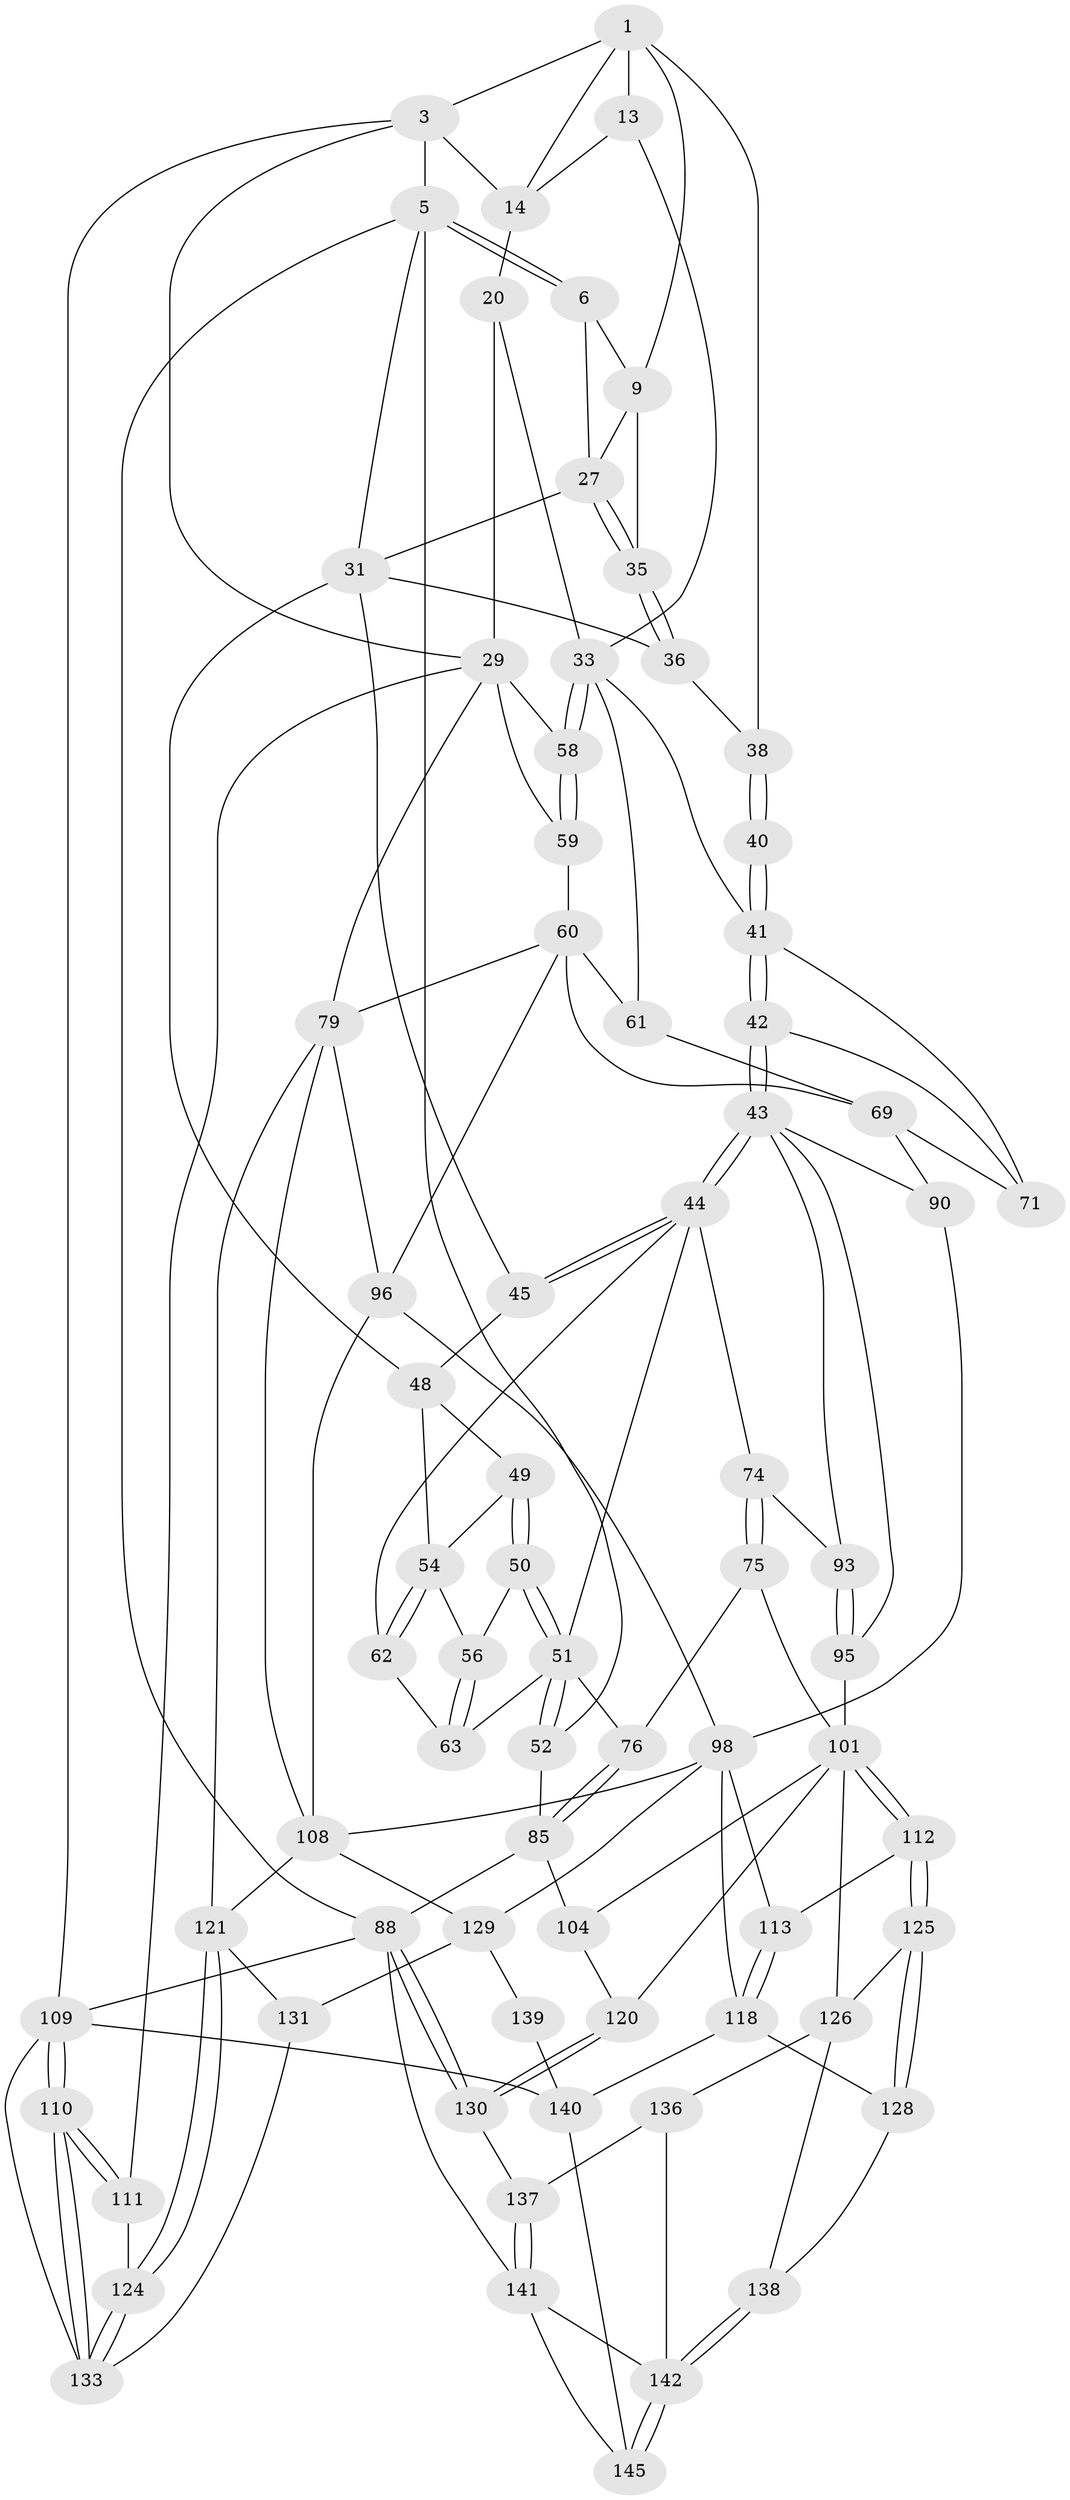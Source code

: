 // original degree distribution, {3: 0.013513513513513514, 4: 0.21621621621621623, 5: 0.5675675675675675, 6: 0.20270270270270271}
// Generated by graph-tools (version 1.1) at 2025/28/03/15/25 16:28:07]
// undirected, 74 vertices, 169 edges
graph export_dot {
graph [start="1"]
  node [color=gray90,style=filled];
  1 [pos="+0.6528151102275835+0",super="+2+7"];
  3 [pos="+1+0",super="+4"];
  5 [pos="+0+0",super="+24"];
  6 [pos="+0.4114723445110653+0",super="+11"];
  9 [pos="+0.4237523004381674+0.05065027947352447",super="+10"];
  13 [pos="+0.7125177301998065+0.13210765792501133",super="+19"];
  14 [pos="+0.8224709958151797+0.030469821053785505",super="+18+15"];
  20 [pos="+0.9550098603049009+0.15492607396756225",super="+21"];
  27 [pos="+0.2988398238603253+0.10499614341640552",super="+28"];
  29 [pos="+1+0.17752808373951173",super="+82+30"];
  31 [pos="+0.28908350343623074+0.14563913164526887",super="+32+37"];
  33 [pos="+0.8332463535740283+0.20052516950019883",super="+34"];
  35 [pos="+0.42446272948620073+0.09499132107926135"];
  36 [pos="+0.4247042926388137+0.09721050603550899"];
  38 [pos="+0.43901310655648+0.11191357906310334",super="+39"];
  40 [pos="+0.5141449981852145+0.2570031577735758"];
  41 [pos="+0.5139061150195618+0.26788777195087576",super="+47"];
  42 [pos="+0.4690444418217082+0.32300062167338395"];
  43 [pos="+0.44318600135109276+0.33887395605185316",super="+77"];
  44 [pos="+0.3676849334479193+0.29523567245458116",super="+64"];
  45 [pos="+0.3609812869286055+0.2831554056597076"];
  48 [pos="+0.2289273544080581+0.17550465231438545",super="+53"];
  49 [pos="+0.2183919448113694+0.18007390766867604"];
  50 [pos="+0+0.008412831030725603"];
  51 [pos="+0+0",super="+66"];
  52 [pos="+0+0"];
  54 [pos="+0.2157167927917089+0.26375381516839697",super="+55"];
  56 [pos="+0.13096972257658085+0.24155111469303434"];
  58 [pos="+0.8338212747411731+0.20230665951895008"];
  59 [pos="+0.8470782142659478+0.3232055233057026"];
  60 [pos="+0.7870227282329282+0.3515476567345615",super="+81"];
  61 [pos="+0.7423260053106103+0.3541328113131519",super="+68"];
  62 [pos="+0.2038628010672245+0.28029800187090914"];
  63 [pos="+0.14707206647163829+0.29140884351673485"];
  69 [pos="+0.6596477533854698+0.45480076948141174",super="+70"];
  71 [pos="+0.6160526933304836+0.403800801842354"];
  74 [pos="+0.20523957245822905+0.4382614962550154",super="+94"];
  75 [pos="+0.10468960139426778+0.4342370442167675",super="+100"];
  76 [pos="+0.10064727754312752+0.4333381469029171"];
  79 [pos="+0.9187459730081678+0.510820098950579",super="+83+80"];
  85 [pos="+0.09142739069557691+0.43887865275534516",super="+86"];
  88 [pos="+0+0.8578996975506974",super="+89"];
  90 [pos="+0.545863573124329+0.5828653762990763"];
  93 [pos="+0.3424826036792839+0.49545107171180436"];
  95 [pos="+0.3429860328084516+0.4964155567909551"];
  96 [pos="+0.7476440702976719+0.5593115760316361",super="+97"];
  98 [pos="+0.5982770252731892+0.6278074475378873",super="+116+99"];
  101 [pos="+0.3540815774566942+0.6151783006164236",super="+102"];
  104 [pos="+0.16274640332033155+0.6249719126383508",super="+105+114"];
  108 [pos="+0.799401870492734+0.6869141060281689",super="+115"];
  109 [pos="+1+1",super="+146"];
  110 [pos="+1+0.9651606327123468"];
  111 [pos="+1+0.6286257641666106"];
  112 [pos="+0.507366585197332+0.648208288720097"];
  113 [pos="+0.5115097870875449+0.6459717961838275"];
  118 [pos="+0.5929767887568319+0.826899001909648",super="+127"];
  120 [pos="+0.12362344832926445+0.7882562289849007"];
  121 [pos="+0.9052242147809496+0.7938325218414095",super="+122"];
  124 [pos="+0.9108790920038651+0.7987197262954822"];
  125 [pos="+0.48546001209956624+0.6838264551548972"];
  126 [pos="+0.297766723039769+0.778437050174394",super="+135"];
  128 [pos="+0.45902378876809025+0.8402381299264206"];
  129 [pos="+0.6991954260317285+0.824386178271945",super="+132"];
  130 [pos="+0.11695145698169121+0.8228282759544568"];
  131 [pos="+0.8089049264812606+0.8740097392897083"];
  133 [pos="+0.9358146681042537+0.8828744933968219",super="+134"];
  136 [pos="+0.2503503991591404+0.9013043941109089"];
  137 [pos="+0.12292607787560421+0.854900477812184"];
  138 [pos="+0.4193907879026442+0.8611758358112517"];
  139 [pos="+0.7182487272054184+0.9155447941267664"];
  140 [pos="+0.5609445300268754+0.9022554239169248",super="+144"];
  141 [pos="+0+1",super="+148"];
  142 [pos="+0.4127002074345748+0.8964785518871936",super="+143"];
  145 [pos="+0.5035764499519325+1"];
  1 -- 3;
  1 -- 13 [weight=2];
  1 -- 14;
  1 -- 38;
  1 -- 9;
  3 -- 5;
  3 -- 109;
  3 -- 29;
  3 -- 14;
  5 -- 6 [weight=2];
  5 -- 6;
  5 -- 88;
  5 -- 52;
  5 -- 31;
  6 -- 9;
  6 -- 27;
  9 -- 35;
  9 -- 27;
  13 -- 14;
  13 -- 33;
  14 -- 20 [weight=2];
  20 -- 33;
  20 -- 29;
  27 -- 35;
  27 -- 35;
  27 -- 31;
  29 -- 111;
  29 -- 79 [weight=2];
  29 -- 58;
  29 -- 59;
  31 -- 48;
  31 -- 36;
  31 -- 45;
  33 -- 58;
  33 -- 58;
  33 -- 61;
  33 -- 41;
  35 -- 36;
  35 -- 36;
  36 -- 38;
  38 -- 40 [weight=2];
  38 -- 40;
  40 -- 41;
  40 -- 41;
  41 -- 42;
  41 -- 42;
  41 -- 71;
  42 -- 43;
  42 -- 43;
  42 -- 71;
  43 -- 44 [weight=2];
  43 -- 44;
  43 -- 90;
  43 -- 93;
  43 -- 95;
  44 -- 45;
  44 -- 45;
  44 -- 51;
  44 -- 74;
  44 -- 62;
  45 -- 48;
  48 -- 49;
  48 -- 54;
  49 -- 50;
  49 -- 50;
  49 -- 54;
  50 -- 51;
  50 -- 51;
  50 -- 56;
  51 -- 52;
  51 -- 52;
  51 -- 76;
  51 -- 63;
  52 -- 85;
  54 -- 62;
  54 -- 62;
  54 -- 56;
  56 -- 63;
  56 -- 63;
  58 -- 59;
  58 -- 59;
  59 -- 60;
  60 -- 61 [weight=2];
  60 -- 96;
  60 -- 69;
  60 -- 79;
  61 -- 69;
  62 -- 63;
  69 -- 90;
  69 -- 71;
  74 -- 75 [weight=2];
  74 -- 75;
  74 -- 93;
  75 -- 76;
  75 -- 101;
  76 -- 85;
  76 -- 85;
  79 -- 121;
  79 -- 108;
  79 -- 96;
  85 -- 104 [weight=3];
  85 -- 88;
  88 -- 130;
  88 -- 130;
  88 -- 109;
  88 -- 141;
  90 -- 98;
  93 -- 95;
  93 -- 95;
  95 -- 101;
  96 -- 98;
  96 -- 108;
  98 -- 129;
  98 -- 118;
  98 -- 108;
  98 -- 113;
  101 -- 112;
  101 -- 112;
  101 -- 104;
  101 -- 120;
  101 -- 126;
  104 -- 120;
  108 -- 129;
  108 -- 121;
  109 -- 110;
  109 -- 110;
  109 -- 133;
  109 -- 140;
  110 -- 111;
  110 -- 111;
  110 -- 133;
  110 -- 133;
  111 -- 124;
  112 -- 113;
  112 -- 125;
  112 -- 125;
  113 -- 118;
  113 -- 118;
  118 -- 128;
  118 -- 140;
  120 -- 130;
  120 -- 130;
  121 -- 124;
  121 -- 124;
  121 -- 131;
  124 -- 133;
  124 -- 133;
  125 -- 126;
  125 -- 128;
  125 -- 128;
  126 -- 136;
  126 -- 138;
  128 -- 138;
  129 -- 131;
  129 -- 139;
  130 -- 137;
  131 -- 133;
  136 -- 137;
  136 -- 142;
  137 -- 141;
  137 -- 141;
  138 -- 142;
  138 -- 142;
  139 -- 140 [weight=2];
  140 -- 145;
  141 -- 145;
  141 -- 142;
  142 -- 145;
  142 -- 145;
}
